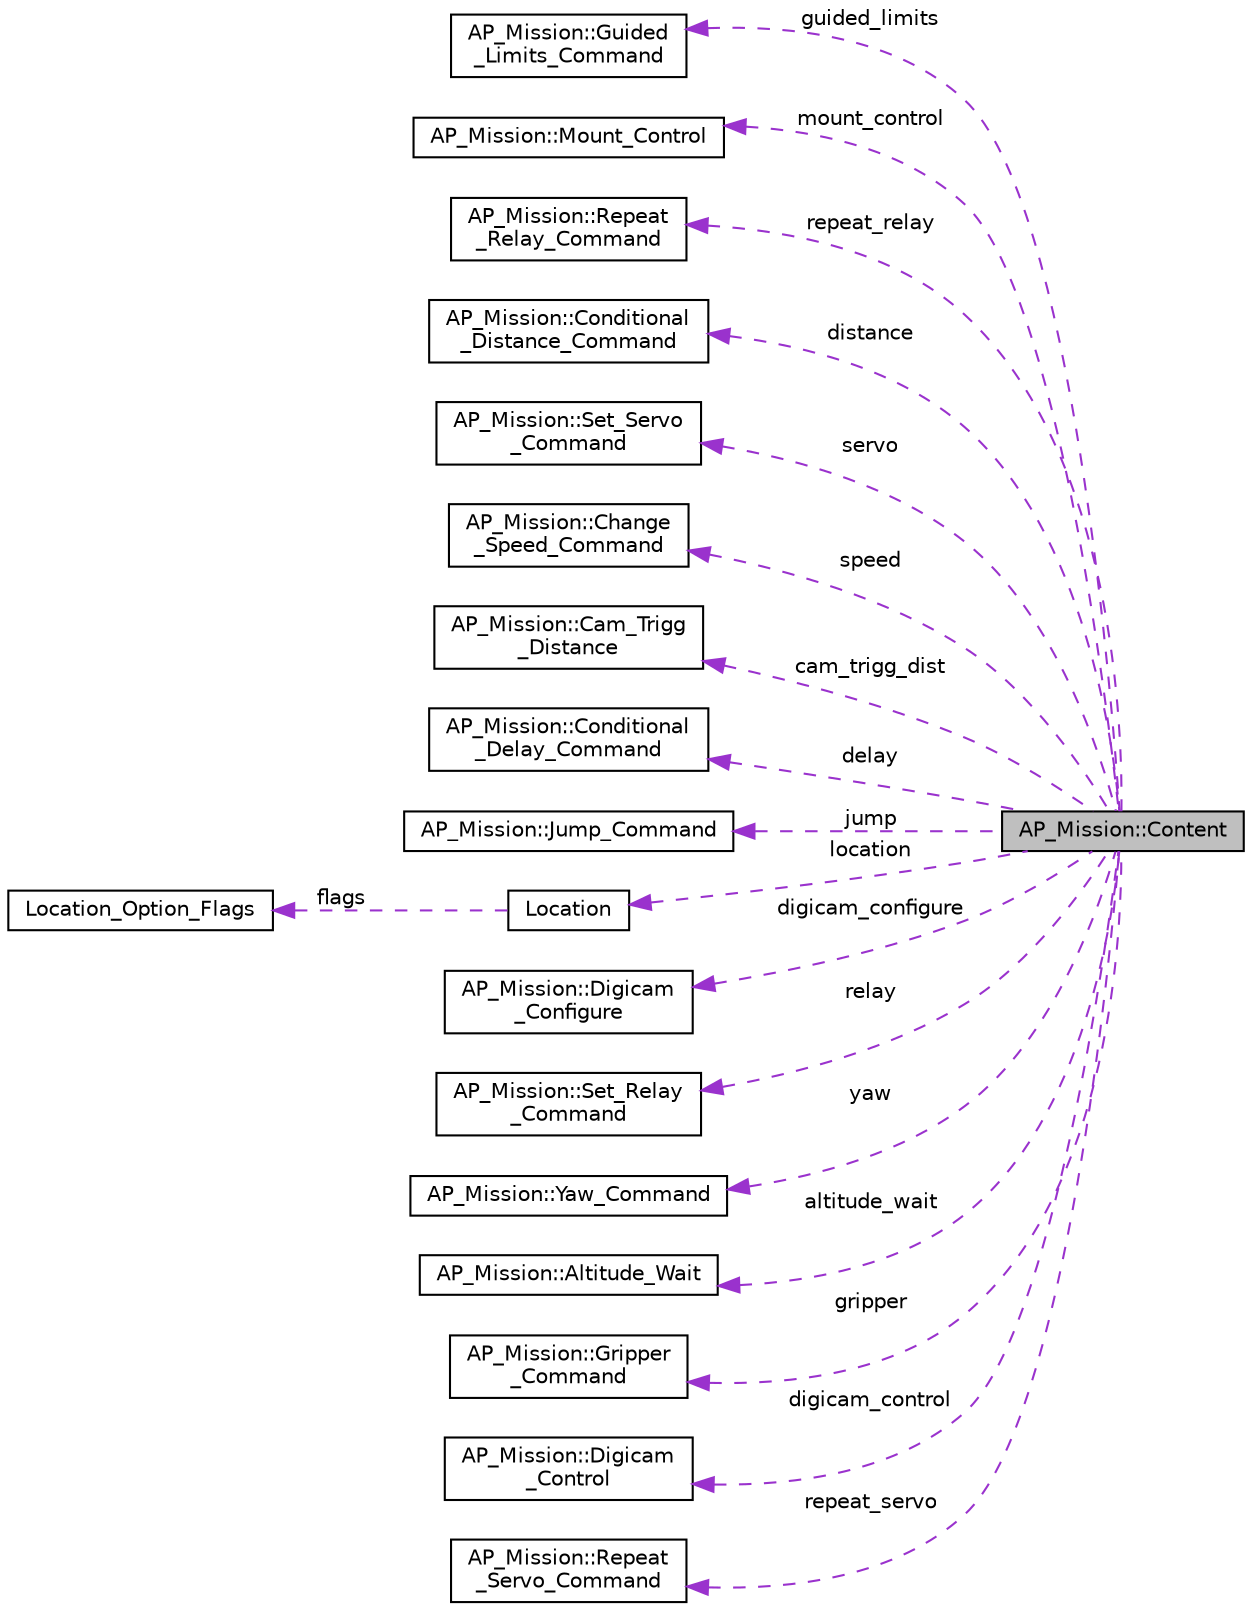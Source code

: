 digraph "AP_Mission::Content"
{
 // INTERACTIVE_SVG=YES
  edge [fontname="Helvetica",fontsize="10",labelfontname="Helvetica",labelfontsize="10"];
  node [fontname="Helvetica",fontsize="10",shape=record];
  rankdir="LR";
  Node1 [label="AP_Mission::Content",height=0.2,width=0.4,color="black", fillcolor="grey75", style="filled", fontcolor="black"];
  Node2 -> Node1 [dir="back",color="darkorchid3",fontsize="10",style="dashed",label=" guided_limits" ,fontname="Helvetica"];
  Node2 [label="AP_Mission::Guided\l_Limits_Command",height=0.2,width=0.4,color="black", fillcolor="white", style="filled",URL="$structAP__Mission_1_1Guided__Limits__Command.html"];
  Node3 -> Node1 [dir="back",color="darkorchid3",fontsize="10",style="dashed",label=" mount_control" ,fontname="Helvetica"];
  Node3 [label="AP_Mission::Mount_Control",height=0.2,width=0.4,color="black", fillcolor="white", style="filled",URL="$structAP__Mission_1_1Mount__Control.html"];
  Node4 -> Node1 [dir="back",color="darkorchid3",fontsize="10",style="dashed",label=" repeat_relay" ,fontname="Helvetica"];
  Node4 [label="AP_Mission::Repeat\l_Relay_Command",height=0.2,width=0.4,color="black", fillcolor="white", style="filled",URL="$structAP__Mission_1_1Repeat__Relay__Command.html"];
  Node5 -> Node1 [dir="back",color="darkorchid3",fontsize="10",style="dashed",label=" distance" ,fontname="Helvetica"];
  Node5 [label="AP_Mission::Conditional\l_Distance_Command",height=0.2,width=0.4,color="black", fillcolor="white", style="filled",URL="$structAP__Mission_1_1Conditional__Distance__Command.html"];
  Node6 -> Node1 [dir="back",color="darkorchid3",fontsize="10",style="dashed",label=" servo" ,fontname="Helvetica"];
  Node6 [label="AP_Mission::Set_Servo\l_Command",height=0.2,width=0.4,color="black", fillcolor="white", style="filled",URL="$structAP__Mission_1_1Set__Servo__Command.html"];
  Node7 -> Node1 [dir="back",color="darkorchid3",fontsize="10",style="dashed",label=" speed" ,fontname="Helvetica"];
  Node7 [label="AP_Mission::Change\l_Speed_Command",height=0.2,width=0.4,color="black", fillcolor="white", style="filled",URL="$structAP__Mission_1_1Change__Speed__Command.html"];
  Node8 -> Node1 [dir="back",color="darkorchid3",fontsize="10",style="dashed",label=" cam_trigg_dist" ,fontname="Helvetica"];
  Node8 [label="AP_Mission::Cam_Trigg\l_Distance",height=0.2,width=0.4,color="black", fillcolor="white", style="filled",URL="$structAP__Mission_1_1Cam__Trigg__Distance.html"];
  Node9 -> Node1 [dir="back",color="darkorchid3",fontsize="10",style="dashed",label=" delay" ,fontname="Helvetica"];
  Node9 [label="AP_Mission::Conditional\l_Delay_Command",height=0.2,width=0.4,color="black", fillcolor="white", style="filled",URL="$structAP__Mission_1_1Conditional__Delay__Command.html"];
  Node10 -> Node1 [dir="back",color="darkorchid3",fontsize="10",style="dashed",label=" jump" ,fontname="Helvetica"];
  Node10 [label="AP_Mission::Jump_Command",height=0.2,width=0.4,color="black", fillcolor="white", style="filled",URL="$structAP__Mission_1_1Jump__Command.html"];
  Node11 -> Node1 [dir="back",color="darkorchid3",fontsize="10",style="dashed",label=" location" ,fontname="Helvetica"];
  Node11 [label="Location",height=0.2,width=0.4,color="black", fillcolor="white", style="filled",URL="$structLocation.html"];
  Node12 -> Node11 [dir="back",color="darkorchid3",fontsize="10",style="dashed",label=" flags" ,fontname="Helvetica"];
  Node12 [label="Location_Option_Flags",height=0.2,width=0.4,color="black", fillcolor="white", style="filled",URL="$structLocation__Option__Flags.html"];
  Node13 -> Node1 [dir="back",color="darkorchid3",fontsize="10",style="dashed",label=" digicam_configure" ,fontname="Helvetica"];
  Node13 [label="AP_Mission::Digicam\l_Configure",height=0.2,width=0.4,color="black", fillcolor="white", style="filled",URL="$structAP__Mission_1_1Digicam__Configure.html"];
  Node14 -> Node1 [dir="back",color="darkorchid3",fontsize="10",style="dashed",label=" relay" ,fontname="Helvetica"];
  Node14 [label="AP_Mission::Set_Relay\l_Command",height=0.2,width=0.4,color="black", fillcolor="white", style="filled",URL="$structAP__Mission_1_1Set__Relay__Command.html"];
  Node15 -> Node1 [dir="back",color="darkorchid3",fontsize="10",style="dashed",label=" yaw" ,fontname="Helvetica"];
  Node15 [label="AP_Mission::Yaw_Command",height=0.2,width=0.4,color="black", fillcolor="white", style="filled",URL="$structAP__Mission_1_1Yaw__Command.html"];
  Node16 -> Node1 [dir="back",color="darkorchid3",fontsize="10",style="dashed",label=" altitude_wait" ,fontname="Helvetica"];
  Node16 [label="AP_Mission::Altitude_Wait",height=0.2,width=0.4,color="black", fillcolor="white", style="filled",URL="$structAP__Mission_1_1Altitude__Wait.html"];
  Node17 -> Node1 [dir="back",color="darkorchid3",fontsize="10",style="dashed",label=" gripper" ,fontname="Helvetica"];
  Node17 [label="AP_Mission::Gripper\l_Command",height=0.2,width=0.4,color="black", fillcolor="white", style="filled",URL="$structAP__Mission_1_1Gripper__Command.html"];
  Node18 -> Node1 [dir="back",color="darkorchid3",fontsize="10",style="dashed",label=" digicam_control" ,fontname="Helvetica"];
  Node18 [label="AP_Mission::Digicam\l_Control",height=0.2,width=0.4,color="black", fillcolor="white", style="filled",URL="$structAP__Mission_1_1Digicam__Control.html"];
  Node19 -> Node1 [dir="back",color="darkorchid3",fontsize="10",style="dashed",label=" repeat_servo" ,fontname="Helvetica"];
  Node19 [label="AP_Mission::Repeat\l_Servo_Command",height=0.2,width=0.4,color="black", fillcolor="white", style="filled",URL="$structAP__Mission_1_1Repeat__Servo__Command.html"];
}
